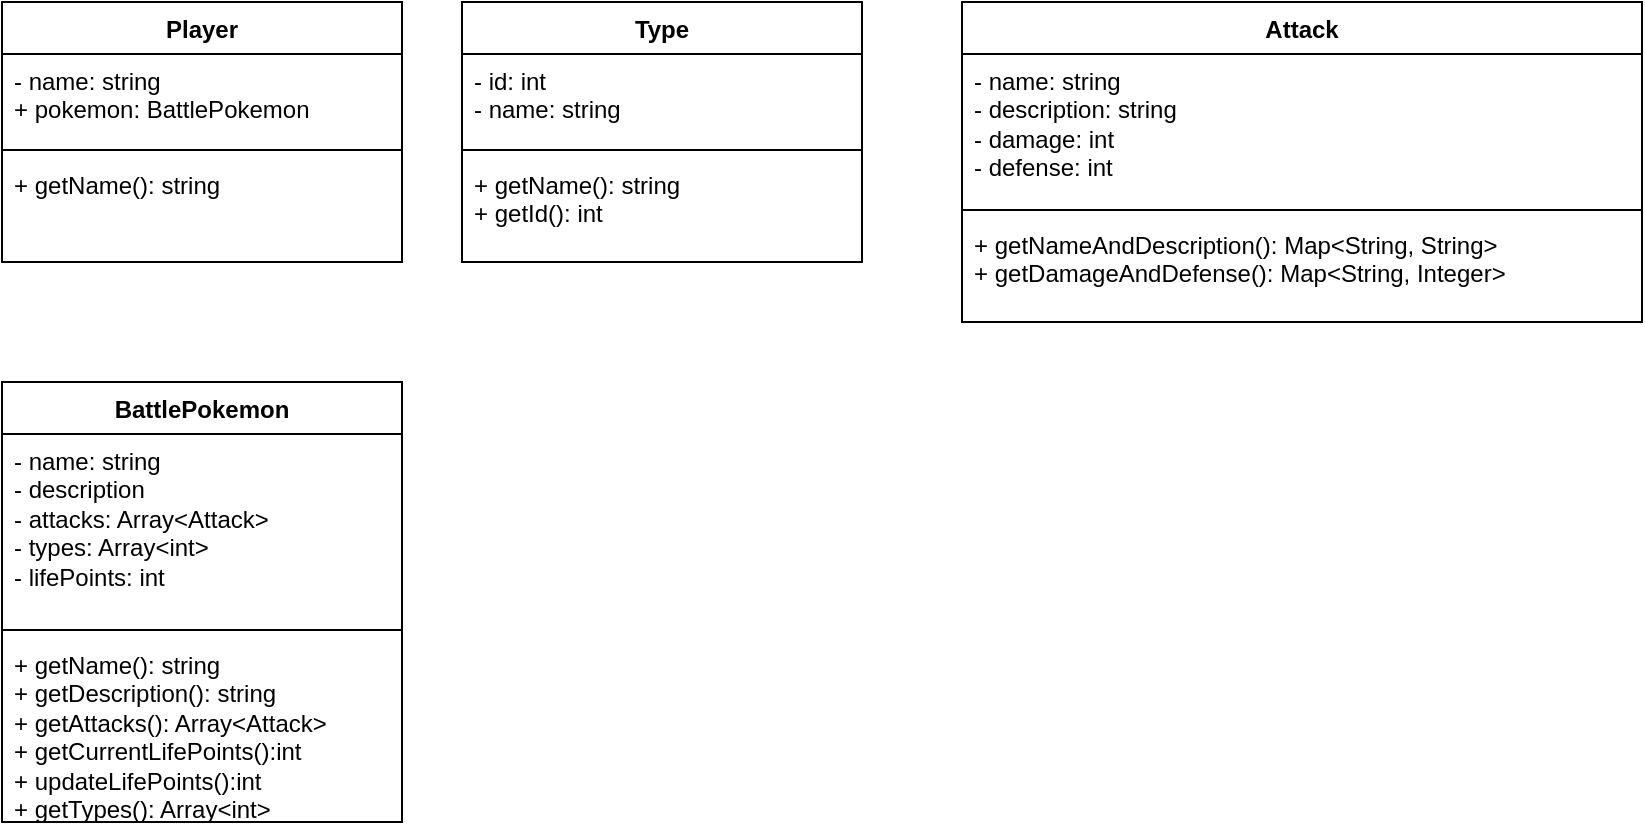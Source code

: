 <mxfile version="24.7.17">
  <diagram name="Página-1" id="M5E9Ukwn2B_Ok7jr5FLv">
    <mxGraphModel dx="2261" dy="772" grid="1" gridSize="10" guides="1" tooltips="1" connect="1" arrows="1" fold="1" page="1" pageScale="1" pageWidth="827" pageHeight="1169" math="0" shadow="0">
      <root>
        <mxCell id="0" />
        <mxCell id="1" parent="0" />
        <mxCell id="Njrjkka3Lx1LF5MLFgMk-5" value="Player" style="swimlane;fontStyle=1;align=center;verticalAlign=top;childLayout=stackLayout;horizontal=1;startSize=26;horizontalStack=0;resizeParent=1;resizeParentMax=0;resizeLast=0;collapsible=1;marginBottom=0;whiteSpace=wrap;html=1;" parent="1" vertex="1">
          <mxGeometry x="-180" y="120" width="200" height="130" as="geometry" />
        </mxCell>
        <mxCell id="Njrjkka3Lx1LF5MLFgMk-6" value="- name: string&lt;div&gt;+ pokemon: BattlePokemon&lt;/div&gt;" style="text;strokeColor=none;fillColor=none;align=left;verticalAlign=top;spacingLeft=4;spacingRight=4;overflow=hidden;rotatable=0;points=[[0,0.5],[1,0.5]];portConstraint=eastwest;whiteSpace=wrap;html=1;" parent="Njrjkka3Lx1LF5MLFgMk-5" vertex="1">
          <mxGeometry y="26" width="200" height="44" as="geometry" />
        </mxCell>
        <mxCell id="Njrjkka3Lx1LF5MLFgMk-7" value="" style="line;strokeWidth=1;fillColor=none;align=left;verticalAlign=middle;spacingTop=-1;spacingLeft=3;spacingRight=3;rotatable=0;labelPosition=right;points=[];portConstraint=eastwest;strokeColor=inherit;" parent="Njrjkka3Lx1LF5MLFgMk-5" vertex="1">
          <mxGeometry y="70" width="200" height="8" as="geometry" />
        </mxCell>
        <mxCell id="Njrjkka3Lx1LF5MLFgMk-8" value="+ getName(): string&lt;div&gt;&lt;br&gt;&lt;/div&gt;" style="text;strokeColor=none;fillColor=none;align=left;verticalAlign=top;spacingLeft=4;spacingRight=4;overflow=hidden;rotatable=0;points=[[0,0.5],[1,0.5]];portConstraint=eastwest;whiteSpace=wrap;html=1;" parent="Njrjkka3Lx1LF5MLFgMk-5" vertex="1">
          <mxGeometry y="78" width="200" height="52" as="geometry" />
        </mxCell>
        <mxCell id="Njrjkka3Lx1LF5MLFgMk-9" value="Type" style="swimlane;fontStyle=1;align=center;verticalAlign=top;childLayout=stackLayout;horizontal=1;startSize=26;horizontalStack=0;resizeParent=1;resizeParentMax=0;resizeLast=0;collapsible=1;marginBottom=0;whiteSpace=wrap;html=1;" parent="1" vertex="1">
          <mxGeometry x="50" y="120" width="200" height="130" as="geometry" />
        </mxCell>
        <mxCell id="Njrjkka3Lx1LF5MLFgMk-10" value="- id: int&lt;div&gt;- name: string&lt;/div&gt;&lt;div&gt;&lt;br&gt;&lt;/div&gt;" style="text;strokeColor=none;fillColor=none;align=left;verticalAlign=top;spacingLeft=4;spacingRight=4;overflow=hidden;rotatable=0;points=[[0,0.5],[1,0.5]];portConstraint=eastwest;whiteSpace=wrap;html=1;" parent="Njrjkka3Lx1LF5MLFgMk-9" vertex="1">
          <mxGeometry y="26" width="200" height="44" as="geometry" />
        </mxCell>
        <mxCell id="Njrjkka3Lx1LF5MLFgMk-11" value="" style="line;strokeWidth=1;fillColor=none;align=left;verticalAlign=middle;spacingTop=-1;spacingLeft=3;spacingRight=3;rotatable=0;labelPosition=right;points=[];portConstraint=eastwest;strokeColor=inherit;" parent="Njrjkka3Lx1LF5MLFgMk-9" vertex="1">
          <mxGeometry y="70" width="200" height="8" as="geometry" />
        </mxCell>
        <mxCell id="Njrjkka3Lx1LF5MLFgMk-12" value="+ getName(): string&lt;div&gt;+ getId(): int&lt;/div&gt;" style="text;strokeColor=none;fillColor=none;align=left;verticalAlign=top;spacingLeft=4;spacingRight=4;overflow=hidden;rotatable=0;points=[[0,0.5],[1,0.5]];portConstraint=eastwest;whiteSpace=wrap;html=1;" parent="Njrjkka3Lx1LF5MLFgMk-9" vertex="1">
          <mxGeometry y="78" width="200" height="52" as="geometry" />
        </mxCell>
        <mxCell id="2MzJDst9__XFJJrHEvlw-1" value="Attack" style="swimlane;fontStyle=1;align=center;verticalAlign=top;childLayout=stackLayout;horizontal=1;startSize=26;horizontalStack=0;resizeParent=1;resizeParentMax=0;resizeLast=0;collapsible=1;marginBottom=0;whiteSpace=wrap;html=1;" parent="1" vertex="1">
          <mxGeometry x="300" y="120" width="340" height="160" as="geometry" />
        </mxCell>
        <mxCell id="2MzJDst9__XFJJrHEvlw-2" value="&lt;div&gt;- name: string&lt;/div&gt;&lt;div&gt;- description: string&lt;/div&gt;&lt;div&gt;- damage: int&lt;/div&gt;&lt;div&gt;- defense: int&lt;/div&gt;" style="text;strokeColor=none;fillColor=none;align=left;verticalAlign=top;spacingLeft=4;spacingRight=4;overflow=hidden;rotatable=0;points=[[0,0.5],[1,0.5]];portConstraint=eastwest;whiteSpace=wrap;html=1;" parent="2MzJDst9__XFJJrHEvlw-1" vertex="1">
          <mxGeometry y="26" width="340" height="74" as="geometry" />
        </mxCell>
        <mxCell id="2MzJDst9__XFJJrHEvlw-3" value="" style="line;strokeWidth=1;fillColor=none;align=left;verticalAlign=middle;spacingTop=-1;spacingLeft=3;spacingRight=3;rotatable=0;labelPosition=right;points=[];portConstraint=eastwest;strokeColor=inherit;" parent="2MzJDst9__XFJJrHEvlw-1" vertex="1">
          <mxGeometry y="100" width="340" height="8" as="geometry" />
        </mxCell>
        <mxCell id="2MzJDst9__XFJJrHEvlw-4" value="+ getNameAndDescription(): Map&amp;lt;String, String&amp;gt;&lt;div&gt;+ getDamageAndDefense&lt;span style=&quot;background-color: initial;&quot;&gt;(): Map&amp;lt;String, Integer&amp;gt;&lt;/span&gt;&lt;/div&gt;" style="text;strokeColor=none;fillColor=none;align=left;verticalAlign=top;spacingLeft=4;spacingRight=4;overflow=hidden;rotatable=0;points=[[0,0.5],[1,0.5]];portConstraint=eastwest;whiteSpace=wrap;html=1;" parent="2MzJDst9__XFJJrHEvlw-1" vertex="1">
          <mxGeometry y="108" width="340" height="52" as="geometry" />
        </mxCell>
        <mxCell id="2MzJDst9__XFJJrHEvlw-5" value="BattlePokemon" style="swimlane;fontStyle=1;align=center;verticalAlign=top;childLayout=stackLayout;horizontal=1;startSize=26;horizontalStack=0;resizeParent=1;resizeParentMax=0;resizeLast=0;collapsible=1;marginBottom=0;whiteSpace=wrap;html=1;" parent="1" vertex="1">
          <mxGeometry x="-180" y="310" width="200" height="220" as="geometry" />
        </mxCell>
        <mxCell id="2MzJDst9__XFJJrHEvlw-6" value="&lt;div&gt;- name: string&lt;/div&gt;&lt;div&gt;- description&lt;/div&gt;&lt;div&gt;- attacks: Array&amp;lt;Attack&amp;gt;&lt;/div&gt;&lt;div&gt;- types: Array&amp;lt;int&amp;gt;&lt;/div&gt;&lt;div&gt;- lifePoints: int&lt;/div&gt;" style="text;strokeColor=none;fillColor=none;align=left;verticalAlign=top;spacingLeft=4;spacingRight=4;overflow=hidden;rotatable=0;points=[[0,0.5],[1,0.5]];portConstraint=eastwest;whiteSpace=wrap;html=1;" parent="2MzJDst9__XFJJrHEvlw-5" vertex="1">
          <mxGeometry y="26" width="200" height="94" as="geometry" />
        </mxCell>
        <mxCell id="2MzJDst9__XFJJrHEvlw-7" value="" style="line;strokeWidth=1;fillColor=none;align=left;verticalAlign=middle;spacingTop=-1;spacingLeft=3;spacingRight=3;rotatable=0;labelPosition=right;points=[];portConstraint=eastwest;strokeColor=inherit;" parent="2MzJDst9__XFJJrHEvlw-5" vertex="1">
          <mxGeometry y="120" width="200" height="8" as="geometry" />
        </mxCell>
        <mxCell id="2MzJDst9__XFJJrHEvlw-8" value="+ getName(): string&lt;div&gt;+ getDescription(): string&lt;/div&gt;&lt;div&gt;+ getAttacks(): Array&amp;lt;Attack&amp;gt;&lt;/div&gt;&lt;div&gt;+ getCurrentLifePoints():int&lt;/div&gt;&lt;div&gt;+ updateLifePoints():int&lt;/div&gt;&lt;div&gt;+ getTypes(): Array&amp;lt;int&amp;gt;&lt;/div&gt;" style="text;strokeColor=none;fillColor=none;align=left;verticalAlign=top;spacingLeft=4;spacingRight=4;overflow=hidden;rotatable=0;points=[[0,0.5],[1,0.5]];portConstraint=eastwest;whiteSpace=wrap;html=1;" parent="2MzJDst9__XFJJrHEvlw-5" vertex="1">
          <mxGeometry y="128" width="200" height="92" as="geometry" />
        </mxCell>
      </root>
    </mxGraphModel>
  </diagram>
</mxfile>
